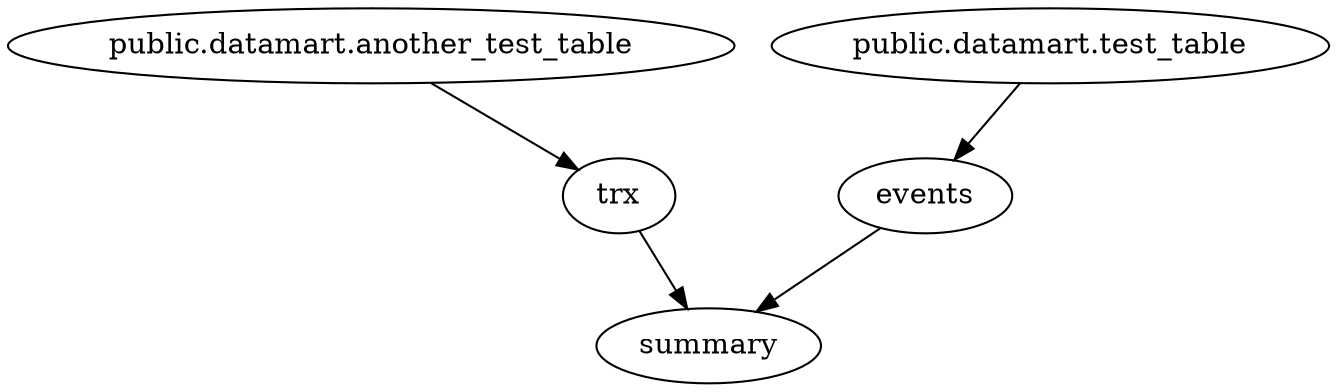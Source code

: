 digraph {
	"public.datamart.another_test_table" -> "trx"
	"events" -> "summary"
	"trx" -> "summary"
	"public.datamart.test_table" -> "events"
}